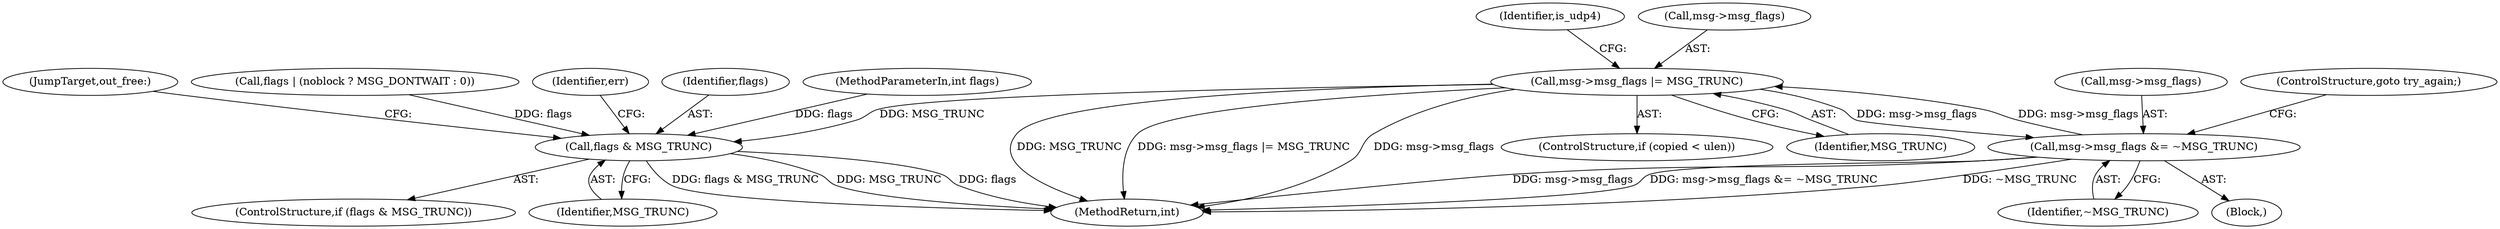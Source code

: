 digraph "0_linux_beb39db59d14990e401e235faf66a6b9b31240b0_0@pointer" {
"1000209" [label="(Call,msg->msg_flags |= MSG_TRUNC)"];
"1000470" [label="(Call,msg->msg_flags &= ~MSG_TRUNC)"];
"1000209" [label="(Call,msg->msg_flags |= MSG_TRUNC)"];
"1000416" [label="(Call,flags & MSG_TRUNC)"];
"1000215" [label="(Identifier,is_udp4)"];
"1000416" [label="(Call,flags & MSG_TRUNC)"];
"1000205" [label="(ControlStructure,if (copied < ulen))"];
"1000170" [label="(Call,flags | (noblock ? MSG_DONTWAIT : 0))"];
"1000213" [label="(Identifier,MSG_TRUNC)"];
"1000420" [label="(Identifier,err)"];
"1000210" [label="(Call,msg->msg_flags)"];
"1000417" [label="(Identifier,flags)"];
"1000209" [label="(Call,msg->msg_flags |= MSG_TRUNC)"];
"1000110" [label="(Block,)"];
"1000471" [label="(Call,msg->msg_flags)"];
"1000475" [label="(ControlStructure,goto try_again;)"];
"1000474" [label="(Identifier,~MSG_TRUNC)"];
"1000470" [label="(Call,msg->msg_flags &= ~MSG_TRUNC)"];
"1000415" [label="(ControlStructure,if (flags & MSG_TRUNC))"];
"1000476" [label="(MethodReturn,int)"];
"1000418" [label="(Identifier,MSG_TRUNC)"];
"1000108" [label="(MethodParameterIn,int flags)"];
"1000422" [label="(JumpTarget,out_free:)"];
"1000209" -> "1000205"  [label="AST: "];
"1000209" -> "1000213"  [label="CFG: "];
"1000210" -> "1000209"  [label="AST: "];
"1000213" -> "1000209"  [label="AST: "];
"1000215" -> "1000209"  [label="CFG: "];
"1000209" -> "1000476"  [label="DDG: msg->msg_flags |= MSG_TRUNC"];
"1000209" -> "1000476"  [label="DDG: msg->msg_flags"];
"1000209" -> "1000476"  [label="DDG: MSG_TRUNC"];
"1000470" -> "1000209"  [label="DDG: msg->msg_flags"];
"1000209" -> "1000416"  [label="DDG: MSG_TRUNC"];
"1000209" -> "1000470"  [label="DDG: msg->msg_flags"];
"1000470" -> "1000110"  [label="AST: "];
"1000470" -> "1000474"  [label="CFG: "];
"1000471" -> "1000470"  [label="AST: "];
"1000474" -> "1000470"  [label="AST: "];
"1000475" -> "1000470"  [label="CFG: "];
"1000470" -> "1000476"  [label="DDG: ~MSG_TRUNC"];
"1000470" -> "1000476"  [label="DDG: msg->msg_flags"];
"1000470" -> "1000476"  [label="DDG: msg->msg_flags &= ~MSG_TRUNC"];
"1000416" -> "1000415"  [label="AST: "];
"1000416" -> "1000418"  [label="CFG: "];
"1000417" -> "1000416"  [label="AST: "];
"1000418" -> "1000416"  [label="AST: "];
"1000420" -> "1000416"  [label="CFG: "];
"1000422" -> "1000416"  [label="CFG: "];
"1000416" -> "1000476"  [label="DDG: flags & MSG_TRUNC"];
"1000416" -> "1000476"  [label="DDG: MSG_TRUNC"];
"1000416" -> "1000476"  [label="DDG: flags"];
"1000170" -> "1000416"  [label="DDG: flags"];
"1000108" -> "1000416"  [label="DDG: flags"];
}
